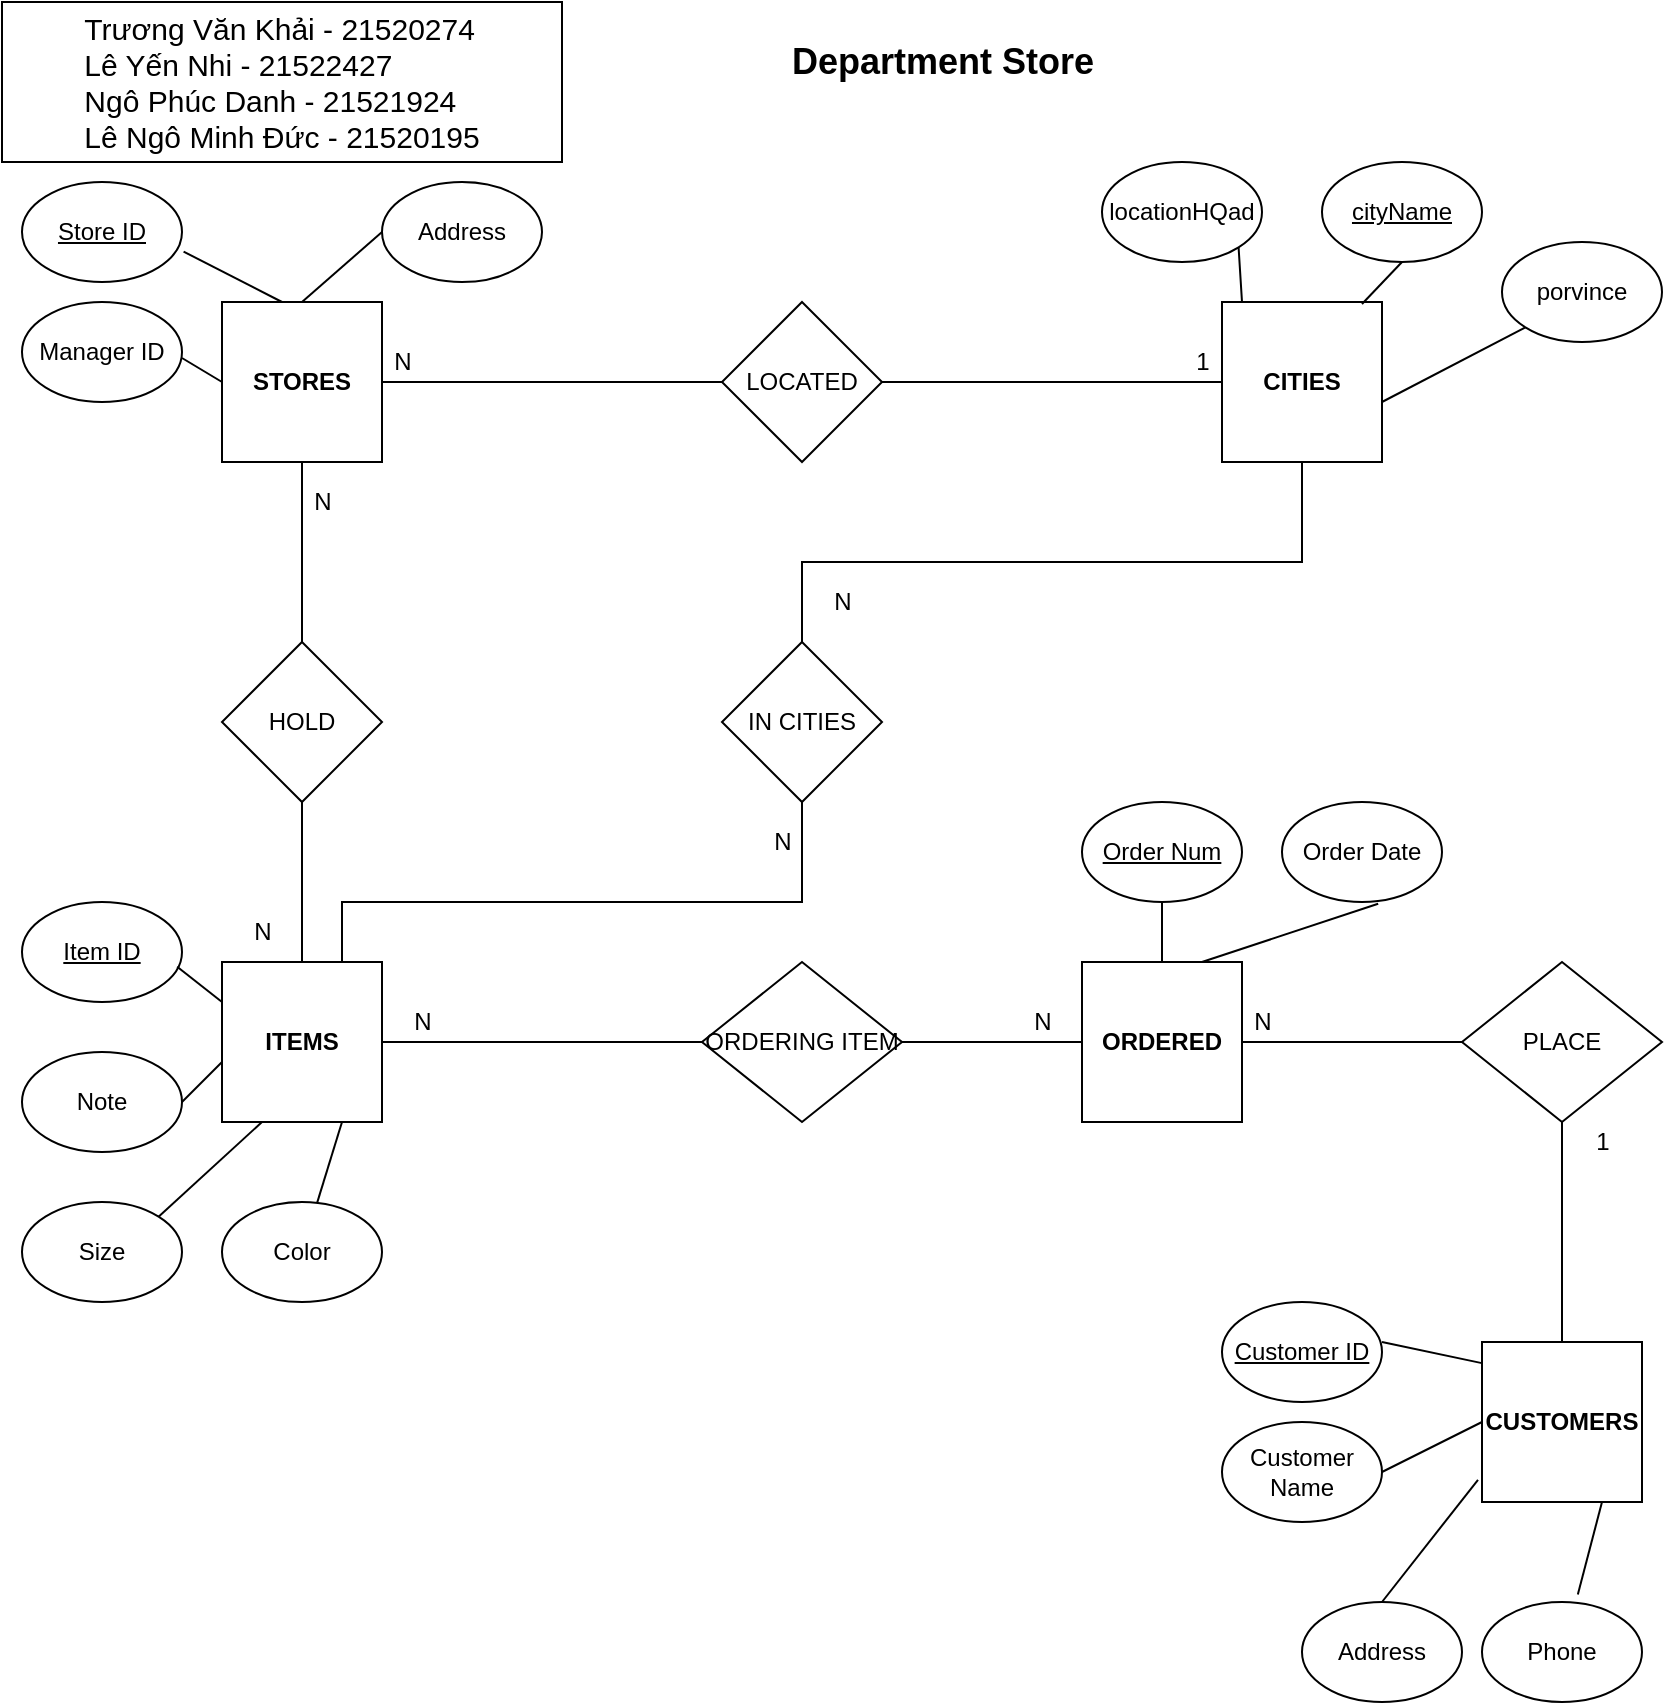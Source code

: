 <mxfile version="21.1.2" type="device">
  <diagram name="Page-1" id="Pw_LlT8iJ6Kt1lNkO4Q0">
    <mxGraphModel dx="651" dy="826" grid="1" gridSize="10" guides="1" tooltips="1" connect="1" arrows="1" fold="1" page="1" pageScale="1" pageWidth="850" pageHeight="1100" math="0" shadow="0">
      <root>
        <mxCell id="0" />
        <mxCell id="1" parent="0" />
        <mxCell id="-ofy4VCtqgIwbsHvtE8e-1" value="" style="rounded=0;whiteSpace=wrap;html=1;" parent="1" vertex="1">
          <mxGeometry width="280" height="80" as="geometry" />
        </mxCell>
        <mxCell id="-ofy4VCtqgIwbsHvtE8e-2" value="&lt;div style=&quot;text-align: left; font-size: 15px;&quot;&gt;&lt;span style=&quot;background-color: initial;&quot;&gt;&lt;font style=&quot;font-size: 15px;&quot;&gt;Trương Văn Khải - 21520274&lt;/font&gt;&lt;/span&gt;&lt;/div&gt;&lt;div style=&quot;text-align: left; font-size: 15px;&quot;&gt;&lt;span style=&quot;background-color: initial;&quot;&gt;&lt;font style=&quot;font-size: 15px;&quot;&gt;Lê Yến Nhi - 21522427&lt;/font&gt;&lt;/span&gt;&lt;/div&gt;&lt;div style=&quot;text-align: left; font-size: 15px;&quot;&gt;&lt;span style=&quot;background-color: initial;&quot;&gt;&lt;font style=&quot;font-size: 15px;&quot;&gt;Ngô Phúc Danh - 21521924&lt;/font&gt;&lt;/span&gt;&lt;/div&gt;&lt;div style=&quot;text-align: left; font-size: 15px;&quot;&gt;&lt;span style=&quot;background-color: initial;&quot;&gt;&lt;font style=&quot;font-size: 15px;&quot;&gt;Lê Ngô Minh Đức - 21520195&lt;/font&gt;&lt;/span&gt;&lt;/div&gt;" style="text;html=1;strokeColor=none;fillColor=none;align=center;verticalAlign=middle;whiteSpace=wrap;rounded=0;" parent="1" vertex="1">
          <mxGeometry width="280" height="80" as="geometry" />
        </mxCell>
        <mxCell id="QIYEwkGV4SATtuJo1eIZ-1" value="&lt;b&gt;&lt;font style=&quot;font-size: 18px;&quot;&gt;Department Store&lt;/font&gt;&lt;/b&gt;" style="text;html=1;align=center;verticalAlign=middle;resizable=0;points=[];autosize=1;strokeColor=none;fillColor=none;" parent="1" vertex="1">
          <mxGeometry x="385" y="10" width="170" height="40" as="geometry" />
        </mxCell>
        <mxCell id="QIYEwkGV4SATtuJo1eIZ-2" value="&lt;b&gt;STORES&lt;/b&gt;" style="whiteSpace=wrap;html=1;aspect=fixed;" parent="1" vertex="1">
          <mxGeometry x="110" y="150" width="80" height="80" as="geometry" />
        </mxCell>
        <mxCell id="QIYEwkGV4SATtuJo1eIZ-4" value="&lt;u&gt;Store ID&lt;/u&gt;" style="ellipse;whiteSpace=wrap;html=1;" parent="1" vertex="1">
          <mxGeometry x="10" y="90" width="80" height="50" as="geometry" />
        </mxCell>
        <mxCell id="QIYEwkGV4SATtuJo1eIZ-5" value="Address" style="ellipse;whiteSpace=wrap;html=1;" parent="1" vertex="1">
          <mxGeometry x="190" y="90" width="80" height="50" as="geometry" />
        </mxCell>
        <mxCell id="QIYEwkGV4SATtuJo1eIZ-6" value="Manager ID" style="ellipse;whiteSpace=wrap;html=1;" parent="1" vertex="1">
          <mxGeometry x="10" y="150" width="80" height="50" as="geometry" />
        </mxCell>
        <mxCell id="QIYEwkGV4SATtuJo1eIZ-7" value="" style="endArrow=none;html=1;rounded=0;entryX=0;entryY=0.5;entryDx=0;entryDy=0;" parent="1" target="QIYEwkGV4SATtuJo1eIZ-5" edge="1">
          <mxGeometry width="50" height="50" relative="1" as="geometry">
            <mxPoint x="150" y="150" as="sourcePoint" />
            <mxPoint x="200" y="100" as="targetPoint" />
          </mxGeometry>
        </mxCell>
        <mxCell id="QIYEwkGV4SATtuJo1eIZ-8" value="" style="endArrow=none;html=1;rounded=0;entryX=1.01;entryY=0.696;entryDx=0;entryDy=0;entryPerimeter=0;" parent="1" target="QIYEwkGV4SATtuJo1eIZ-4" edge="1">
          <mxGeometry width="50" height="50" relative="1" as="geometry">
            <mxPoint x="140" y="150" as="sourcePoint" />
            <mxPoint x="190" y="100" as="targetPoint" />
          </mxGeometry>
        </mxCell>
        <mxCell id="QIYEwkGV4SATtuJo1eIZ-9" value="" style="endArrow=none;html=1;rounded=0;entryX=1.01;entryY=0.696;entryDx=0;entryDy=0;entryPerimeter=0;exitX=0;exitY=0.5;exitDx=0;exitDy=0;" parent="1" source="QIYEwkGV4SATtuJo1eIZ-2" edge="1">
          <mxGeometry width="50" height="50" relative="1" as="geometry">
            <mxPoint x="139" y="203" as="sourcePoint" />
            <mxPoint x="90" y="178" as="targetPoint" />
          </mxGeometry>
        </mxCell>
        <mxCell id="QIYEwkGV4SATtuJo1eIZ-10" value="LOCATED" style="rhombus;whiteSpace=wrap;html=1;" parent="1" vertex="1">
          <mxGeometry x="360" y="150" width="80" height="80" as="geometry" />
        </mxCell>
        <mxCell id="QIYEwkGV4SATtuJo1eIZ-11" value="" style="endArrow=none;html=1;rounded=0;entryX=0;entryY=0.5;entryDx=0;entryDy=0;" parent="1" target="QIYEwkGV4SATtuJo1eIZ-10" edge="1">
          <mxGeometry width="50" height="50" relative="1" as="geometry">
            <mxPoint x="190" y="190" as="sourcePoint" />
            <mxPoint x="240" y="140" as="targetPoint" />
          </mxGeometry>
        </mxCell>
        <mxCell id="QIYEwkGV4SATtuJo1eIZ-12" value="&lt;b&gt;CITIES&lt;/b&gt;" style="whiteSpace=wrap;html=1;aspect=fixed;" parent="1" vertex="1">
          <mxGeometry x="610" y="150" width="80" height="80" as="geometry" />
        </mxCell>
        <mxCell id="QIYEwkGV4SATtuJo1eIZ-13" value="locationHQad" style="ellipse;whiteSpace=wrap;html=1;" parent="1" vertex="1">
          <mxGeometry x="550" y="80" width="80" height="50" as="geometry" />
        </mxCell>
        <mxCell id="QIYEwkGV4SATtuJo1eIZ-14" value="&lt;u&gt;cityName&lt;/u&gt;" style="ellipse;whiteSpace=wrap;html=1;" parent="1" vertex="1">
          <mxGeometry x="660" y="80" width="80" height="50" as="geometry" />
        </mxCell>
        <mxCell id="QIYEwkGV4SATtuJo1eIZ-15" value="porvince" style="ellipse;whiteSpace=wrap;html=1;" parent="1" vertex="1">
          <mxGeometry x="750" y="120" width="80" height="50" as="geometry" />
        </mxCell>
        <mxCell id="QIYEwkGV4SATtuJo1eIZ-16" value="" style="endArrow=none;html=1;rounded=0;entryX=1;entryY=1;entryDx=0;entryDy=0;" parent="1" target="QIYEwkGV4SATtuJo1eIZ-13" edge="1">
          <mxGeometry width="50" height="50" relative="1" as="geometry">
            <mxPoint x="620" y="150" as="sourcePoint" />
            <mxPoint x="670" y="100" as="targetPoint" />
          </mxGeometry>
        </mxCell>
        <mxCell id="QIYEwkGV4SATtuJo1eIZ-17" value="" style="endArrow=none;html=1;rounded=0;entryX=0.5;entryY=1;entryDx=0;entryDy=0;" parent="1" target="QIYEwkGV4SATtuJo1eIZ-14" edge="1">
          <mxGeometry width="50" height="50" relative="1" as="geometry">
            <mxPoint x="680" y="151" as="sourcePoint" />
            <mxPoint x="678" y="124" as="targetPoint" />
          </mxGeometry>
        </mxCell>
        <mxCell id="QIYEwkGV4SATtuJo1eIZ-18" value="" style="endArrow=none;html=1;rounded=0;entryX=0;entryY=1;entryDx=0;entryDy=0;" parent="1" target="QIYEwkGV4SATtuJo1eIZ-15" edge="1">
          <mxGeometry width="50" height="50" relative="1" as="geometry">
            <mxPoint x="690" y="200" as="sourcePoint" />
            <mxPoint x="740" y="150" as="targetPoint" />
          </mxGeometry>
        </mxCell>
        <mxCell id="QIYEwkGV4SATtuJo1eIZ-19" value="" style="endArrow=none;html=1;rounded=0;entryX=0;entryY=0.5;entryDx=0;entryDy=0;" parent="1" target="QIYEwkGV4SATtuJo1eIZ-12" edge="1">
          <mxGeometry width="50" height="50" relative="1" as="geometry">
            <mxPoint x="440" y="190" as="sourcePoint" />
            <mxPoint x="490" y="140" as="targetPoint" />
          </mxGeometry>
        </mxCell>
        <mxCell id="QIYEwkGV4SATtuJo1eIZ-20" value="HOLD" style="rhombus;whiteSpace=wrap;html=1;" parent="1" vertex="1">
          <mxGeometry x="110" y="320" width="80" height="80" as="geometry" />
        </mxCell>
        <mxCell id="QIYEwkGV4SATtuJo1eIZ-21" value="&lt;b&gt;ITEMS&lt;/b&gt;" style="whiteSpace=wrap;html=1;aspect=fixed;" parent="1" vertex="1">
          <mxGeometry x="110" y="480" width="80" height="80" as="geometry" />
        </mxCell>
        <mxCell id="QIYEwkGV4SATtuJo1eIZ-24" value="" style="endArrow=none;html=1;rounded=0;entryX=0.5;entryY=1;entryDx=0;entryDy=0;" parent="1" target="QIYEwkGV4SATtuJo1eIZ-2" edge="1">
          <mxGeometry width="50" height="50" relative="1" as="geometry">
            <mxPoint x="150" y="320" as="sourcePoint" />
            <mxPoint x="200" y="270" as="targetPoint" />
          </mxGeometry>
        </mxCell>
        <mxCell id="QIYEwkGV4SATtuJo1eIZ-25" value="" style="endArrow=none;html=1;rounded=0;exitX=0.5;exitY=0;exitDx=0;exitDy=0;" parent="1" source="QIYEwkGV4SATtuJo1eIZ-21" edge="1">
          <mxGeometry width="50" height="50" relative="1" as="geometry">
            <mxPoint x="100" y="450" as="sourcePoint" />
            <mxPoint x="150" y="400" as="targetPoint" />
          </mxGeometry>
        </mxCell>
        <mxCell id="QIYEwkGV4SATtuJo1eIZ-26" value="&lt;u&gt;Item ID&lt;/u&gt;" style="ellipse;whiteSpace=wrap;html=1;" parent="1" vertex="1">
          <mxGeometry x="10" y="450" width="80" height="50" as="geometry" />
        </mxCell>
        <mxCell id="QIYEwkGV4SATtuJo1eIZ-27" value="Note" style="ellipse;whiteSpace=wrap;html=1;" parent="1" vertex="1">
          <mxGeometry x="10" y="525" width="80" height="50" as="geometry" />
        </mxCell>
        <mxCell id="QIYEwkGV4SATtuJo1eIZ-28" value="Size" style="ellipse;whiteSpace=wrap;html=1;" parent="1" vertex="1">
          <mxGeometry x="10" y="600" width="80" height="50" as="geometry" />
        </mxCell>
        <mxCell id="QIYEwkGV4SATtuJo1eIZ-29" value="Color" style="ellipse;whiteSpace=wrap;html=1;" parent="1" vertex="1">
          <mxGeometry x="110" y="600" width="80" height="50" as="geometry" />
        </mxCell>
        <mxCell id="QIYEwkGV4SATtuJo1eIZ-30" value="" style="endArrow=none;html=1;rounded=0;entryX=0.97;entryY=0.648;entryDx=0;entryDy=0;entryPerimeter=0;" parent="1" target="QIYEwkGV4SATtuJo1eIZ-26" edge="1">
          <mxGeometry width="50" height="50" relative="1" as="geometry">
            <mxPoint x="110" y="500" as="sourcePoint" />
            <mxPoint x="160" y="450" as="targetPoint" />
          </mxGeometry>
        </mxCell>
        <mxCell id="QIYEwkGV4SATtuJo1eIZ-31" value="" style="endArrow=none;html=1;rounded=0;entryX=1;entryY=0.5;entryDx=0;entryDy=0;" parent="1" target="QIYEwkGV4SATtuJo1eIZ-27" edge="1">
          <mxGeometry width="50" height="50" relative="1" as="geometry">
            <mxPoint x="110" y="530" as="sourcePoint" />
            <mxPoint x="98" y="492" as="targetPoint" />
          </mxGeometry>
        </mxCell>
        <mxCell id="QIYEwkGV4SATtuJo1eIZ-32" value="" style="endArrow=none;html=1;rounded=0;entryX=1;entryY=0;entryDx=0;entryDy=0;exitX=0.25;exitY=1;exitDx=0;exitDy=0;" parent="1" source="QIYEwkGV4SATtuJo1eIZ-21" target="QIYEwkGV4SATtuJo1eIZ-28" edge="1">
          <mxGeometry width="50" height="50" relative="1" as="geometry">
            <mxPoint x="120" y="540" as="sourcePoint" />
            <mxPoint x="100" y="560" as="targetPoint" />
          </mxGeometry>
        </mxCell>
        <mxCell id="QIYEwkGV4SATtuJo1eIZ-33" value="" style="endArrow=none;html=1;rounded=0;exitX=0.75;exitY=1;exitDx=0;exitDy=0;" parent="1" source="QIYEwkGV4SATtuJo1eIZ-21" target="QIYEwkGV4SATtuJo1eIZ-29" edge="1">
          <mxGeometry width="50" height="50" relative="1" as="geometry">
            <mxPoint x="140" y="570" as="sourcePoint" />
            <mxPoint x="88" y="617" as="targetPoint" />
          </mxGeometry>
        </mxCell>
        <mxCell id="QIYEwkGV4SATtuJo1eIZ-34" value="IN CITIES" style="rhombus;whiteSpace=wrap;html=1;" parent="1" vertex="1">
          <mxGeometry x="360" y="320" width="80" height="80" as="geometry" />
        </mxCell>
        <mxCell id="QIYEwkGV4SATtuJo1eIZ-38" value="" style="endArrow=none;html=1;rounded=0;entryX=0.5;entryY=1;entryDx=0;entryDy=0;" parent="1" target="QIYEwkGV4SATtuJo1eIZ-34" edge="1">
          <mxGeometry width="50" height="50" relative="1" as="geometry">
            <mxPoint x="170" y="480" as="sourcePoint" />
            <mxPoint x="220" y="430" as="targetPoint" />
            <Array as="points">
              <mxPoint x="170" y="450" />
              <mxPoint x="400" y="450" />
            </Array>
          </mxGeometry>
        </mxCell>
        <mxCell id="QIYEwkGV4SATtuJo1eIZ-39" value="ORDERING ITEM" style="rhombus;whiteSpace=wrap;html=1;" parent="1" vertex="1">
          <mxGeometry x="350" y="480" width="100" height="80" as="geometry" />
        </mxCell>
        <mxCell id="QIYEwkGV4SATtuJo1eIZ-40" value="" style="endArrow=none;html=1;rounded=0;entryX=0;entryY=0.5;entryDx=0;entryDy=0;exitX=1;exitY=0.5;exitDx=0;exitDy=0;" parent="1" source="QIYEwkGV4SATtuJo1eIZ-21" target="QIYEwkGV4SATtuJo1eIZ-39" edge="1">
          <mxGeometry width="50" height="50" relative="1" as="geometry">
            <mxPoint x="190" y="525" as="sourcePoint" />
            <mxPoint x="240" y="475" as="targetPoint" />
          </mxGeometry>
        </mxCell>
        <mxCell id="QIYEwkGV4SATtuJo1eIZ-43" value="&lt;b&gt;ORDERED&lt;/b&gt;" style="whiteSpace=wrap;html=1;aspect=fixed;" parent="1" vertex="1">
          <mxGeometry x="540" y="480" width="80" height="80" as="geometry" />
        </mxCell>
        <mxCell id="QIYEwkGV4SATtuJo1eIZ-44" value="" style="endArrow=none;html=1;rounded=0;exitX=1;exitY=0.5;exitDx=0;exitDy=0;entryX=0;entryY=0.5;entryDx=0;entryDy=0;" parent="1" source="QIYEwkGV4SATtuJo1eIZ-39" target="QIYEwkGV4SATtuJo1eIZ-43" edge="1">
          <mxGeometry width="50" height="50" relative="1" as="geometry">
            <mxPoint x="490" y="500" as="sourcePoint" />
            <mxPoint x="540" y="450" as="targetPoint" />
          </mxGeometry>
        </mxCell>
        <mxCell id="QIYEwkGV4SATtuJo1eIZ-45" value="&lt;u&gt;Order Num&lt;/u&gt;" style="ellipse;whiteSpace=wrap;html=1;" parent="1" vertex="1">
          <mxGeometry x="540" y="400" width="80" height="50" as="geometry" />
        </mxCell>
        <mxCell id="QIYEwkGV4SATtuJo1eIZ-46" value="" style="endArrow=none;html=1;rounded=0;entryX=0.5;entryY=1;entryDx=0;entryDy=0;" parent="1" source="QIYEwkGV4SATtuJo1eIZ-43" target="QIYEwkGV4SATtuJo1eIZ-45" edge="1">
          <mxGeometry width="50" height="50" relative="1" as="geometry">
            <mxPoint x="490" y="500" as="sourcePoint" />
            <mxPoint x="540" y="450" as="targetPoint" />
          </mxGeometry>
        </mxCell>
        <mxCell id="QIYEwkGV4SATtuJo1eIZ-47" value="" style="endArrow=none;html=1;rounded=0;entryX=0.601;entryY=1.018;entryDx=0;entryDy=0;entryPerimeter=0;exitX=0.75;exitY=0;exitDx=0;exitDy=0;" parent="1" source="QIYEwkGV4SATtuJo1eIZ-43" target="QIYEwkGV4SATtuJo1eIZ-48" edge="1">
          <mxGeometry width="50" height="50" relative="1" as="geometry">
            <mxPoint x="590" y="490" as="sourcePoint" />
            <mxPoint x="590" y="460" as="targetPoint" />
          </mxGeometry>
        </mxCell>
        <mxCell id="QIYEwkGV4SATtuJo1eIZ-48" value="Order Date" style="ellipse;whiteSpace=wrap;html=1;" parent="1" vertex="1">
          <mxGeometry x="640" y="400" width="80" height="50" as="geometry" />
        </mxCell>
        <mxCell id="QIYEwkGV4SATtuJo1eIZ-49" value="PLACE" style="rhombus;whiteSpace=wrap;html=1;" parent="1" vertex="1">
          <mxGeometry x="730" y="480" width="100" height="80" as="geometry" />
        </mxCell>
        <mxCell id="QIYEwkGV4SATtuJo1eIZ-50" value="" style="endArrow=none;html=1;rounded=0;exitX=1;exitY=0.5;exitDx=0;exitDy=0;entryX=0;entryY=0.5;entryDx=0;entryDy=0;" parent="1" source="QIYEwkGV4SATtuJo1eIZ-43" target="QIYEwkGV4SATtuJo1eIZ-49" edge="1">
          <mxGeometry width="50" height="50" relative="1" as="geometry">
            <mxPoint x="630" y="519.41" as="sourcePoint" />
            <mxPoint x="720" y="519.41" as="targetPoint" />
          </mxGeometry>
        </mxCell>
        <mxCell id="QIYEwkGV4SATtuJo1eIZ-51" value="&lt;b&gt;CUSTOMERS&lt;/b&gt;" style="whiteSpace=wrap;html=1;aspect=fixed;" parent="1" vertex="1">
          <mxGeometry x="740" y="670" width="80" height="80" as="geometry" />
        </mxCell>
        <mxCell id="QIYEwkGV4SATtuJo1eIZ-52" value="" style="endArrow=none;html=1;rounded=0;entryX=0.5;entryY=1;entryDx=0;entryDy=0;exitX=0.5;exitY=0;exitDx=0;exitDy=0;" parent="1" source="QIYEwkGV4SATtuJo1eIZ-51" target="QIYEwkGV4SATtuJo1eIZ-49" edge="1">
          <mxGeometry width="50" height="50" relative="1" as="geometry">
            <mxPoint x="490" y="670" as="sourcePoint" />
            <mxPoint x="540" y="620" as="targetPoint" />
          </mxGeometry>
        </mxCell>
        <mxCell id="QIYEwkGV4SATtuJo1eIZ-54" value="&lt;u&gt;Customer ID&lt;/u&gt;" style="ellipse;whiteSpace=wrap;html=1;" parent="1" vertex="1">
          <mxGeometry x="610" y="650" width="80" height="50" as="geometry" />
        </mxCell>
        <mxCell id="QIYEwkGV4SATtuJo1eIZ-55" value="Customer Name" style="ellipse;whiteSpace=wrap;html=1;" parent="1" vertex="1">
          <mxGeometry x="610" y="710" width="80" height="50" as="geometry" />
        </mxCell>
        <mxCell id="QIYEwkGV4SATtuJo1eIZ-56" value="Address" style="ellipse;whiteSpace=wrap;html=1;" parent="1" vertex="1">
          <mxGeometry x="650" y="800" width="80" height="50" as="geometry" />
        </mxCell>
        <mxCell id="QIYEwkGV4SATtuJo1eIZ-57" value="Phone" style="ellipse;whiteSpace=wrap;html=1;" parent="1" vertex="1">
          <mxGeometry x="740" y="800" width="80" height="50" as="geometry" />
        </mxCell>
        <mxCell id="QIYEwkGV4SATtuJo1eIZ-58" value="" style="endArrow=none;html=1;rounded=0;entryX=-0.001;entryY=0.132;entryDx=0;entryDy=0;entryPerimeter=0;" parent="1" target="QIYEwkGV4SATtuJo1eIZ-51" edge="1">
          <mxGeometry width="50" height="50" relative="1" as="geometry">
            <mxPoint x="690" y="670" as="sourcePoint" />
            <mxPoint x="710" y="730" as="targetPoint" />
          </mxGeometry>
        </mxCell>
        <mxCell id="QIYEwkGV4SATtuJo1eIZ-59" value="" style="endArrow=none;html=1;rounded=0;entryX=0;entryY=0.5;entryDx=0;entryDy=0;exitX=1;exitY=0.5;exitDx=0;exitDy=0;" parent="1" source="QIYEwkGV4SATtuJo1eIZ-55" target="QIYEwkGV4SATtuJo1eIZ-51" edge="1">
          <mxGeometry width="50" height="50" relative="1" as="geometry">
            <mxPoint x="490" y="670" as="sourcePoint" />
            <mxPoint x="540" y="620" as="targetPoint" />
          </mxGeometry>
        </mxCell>
        <mxCell id="QIYEwkGV4SATtuJo1eIZ-60" value="" style="endArrow=none;html=1;rounded=0;entryX=-0.025;entryY=0.861;entryDx=0;entryDy=0;entryPerimeter=0;exitX=0.5;exitY=0;exitDx=0;exitDy=0;" parent="1" source="QIYEwkGV4SATtuJo1eIZ-56" target="QIYEwkGV4SATtuJo1eIZ-51" edge="1">
          <mxGeometry width="50" height="50" relative="1" as="geometry">
            <mxPoint x="490" y="670" as="sourcePoint" />
            <mxPoint x="540" y="620" as="targetPoint" />
          </mxGeometry>
        </mxCell>
        <mxCell id="QIYEwkGV4SATtuJo1eIZ-61" value="" style="endArrow=none;html=1;rounded=0;entryX=0.75;entryY=1;entryDx=0;entryDy=0;exitX=0.599;exitY=-0.074;exitDx=0;exitDy=0;exitPerimeter=0;" parent="1" source="QIYEwkGV4SATtuJo1eIZ-57" target="QIYEwkGV4SATtuJo1eIZ-51" edge="1">
          <mxGeometry width="50" height="50" relative="1" as="geometry">
            <mxPoint x="780" y="790" as="sourcePoint" />
            <mxPoint x="540" y="620" as="targetPoint" />
          </mxGeometry>
        </mxCell>
        <mxCell id="QIYEwkGV4SATtuJo1eIZ-66" value="1" style="text;html=1;align=center;verticalAlign=middle;resizable=0;points=[];autosize=1;strokeColor=none;fillColor=none;" parent="1" vertex="1">
          <mxGeometry x="585" y="165" width="30" height="30" as="geometry" />
        </mxCell>
        <mxCell id="QIYEwkGV4SATtuJo1eIZ-67" value="N" style="text;html=1;align=center;verticalAlign=middle;resizable=0;points=[];autosize=1;strokeColor=none;fillColor=none;" parent="1" vertex="1">
          <mxGeometry x="185" y="165" width="30" height="30" as="geometry" />
        </mxCell>
        <mxCell id="QIYEwkGV4SATtuJo1eIZ-68" value="N" style="text;html=1;align=center;verticalAlign=middle;resizable=0;points=[];autosize=1;strokeColor=none;fillColor=none;" parent="1" vertex="1">
          <mxGeometry x="145" y="235" width="30" height="30" as="geometry" />
        </mxCell>
        <mxCell id="QIYEwkGV4SATtuJo1eIZ-69" value="N" style="text;html=1;align=center;verticalAlign=middle;resizable=0;points=[];autosize=1;strokeColor=none;fillColor=none;" parent="1" vertex="1">
          <mxGeometry x="115" y="450" width="30" height="30" as="geometry" />
        </mxCell>
        <mxCell id="QIYEwkGV4SATtuJo1eIZ-70" value="N" style="text;html=1;align=center;verticalAlign=middle;resizable=0;points=[];autosize=1;strokeColor=none;fillColor=none;" parent="1" vertex="1">
          <mxGeometry x="375" y="405" width="30" height="30" as="geometry" />
        </mxCell>
        <mxCell id="QIYEwkGV4SATtuJo1eIZ-71" value="" style="endArrow=none;html=1;rounded=0;entryX=0.5;entryY=1;entryDx=0;entryDy=0;" parent="1" target="QIYEwkGV4SATtuJo1eIZ-12" edge="1">
          <mxGeometry width="50" height="50" relative="1" as="geometry">
            <mxPoint x="400" y="320" as="sourcePoint" />
            <mxPoint x="450" y="270" as="targetPoint" />
            <Array as="points">
              <mxPoint x="400" y="280" />
              <mxPoint x="650" y="280" />
            </Array>
          </mxGeometry>
        </mxCell>
        <mxCell id="QIYEwkGV4SATtuJo1eIZ-72" value="N" style="text;html=1;align=center;verticalAlign=middle;resizable=0;points=[];autosize=1;strokeColor=none;fillColor=none;" parent="1" vertex="1">
          <mxGeometry x="405" y="285" width="30" height="30" as="geometry" />
        </mxCell>
        <mxCell id="QIYEwkGV4SATtuJo1eIZ-73" value="N" style="text;html=1;align=center;verticalAlign=middle;resizable=0;points=[];autosize=1;strokeColor=none;fillColor=none;" parent="1" vertex="1">
          <mxGeometry x="195" y="495" width="30" height="30" as="geometry" />
        </mxCell>
        <mxCell id="QIYEwkGV4SATtuJo1eIZ-74" value="N" style="text;html=1;align=center;verticalAlign=middle;resizable=0;points=[];autosize=1;strokeColor=none;fillColor=none;" parent="1" vertex="1">
          <mxGeometry x="505" y="495" width="30" height="30" as="geometry" />
        </mxCell>
        <mxCell id="QIYEwkGV4SATtuJo1eIZ-75" value="N" style="text;html=1;align=center;verticalAlign=middle;resizable=0;points=[];autosize=1;strokeColor=none;fillColor=none;" parent="1" vertex="1">
          <mxGeometry x="615" y="495" width="30" height="30" as="geometry" />
        </mxCell>
        <mxCell id="QIYEwkGV4SATtuJo1eIZ-76" value="1" style="text;html=1;align=center;verticalAlign=middle;resizable=0;points=[];autosize=1;strokeColor=none;fillColor=none;" parent="1" vertex="1">
          <mxGeometry x="785" y="555" width="30" height="30" as="geometry" />
        </mxCell>
      </root>
    </mxGraphModel>
  </diagram>
</mxfile>
